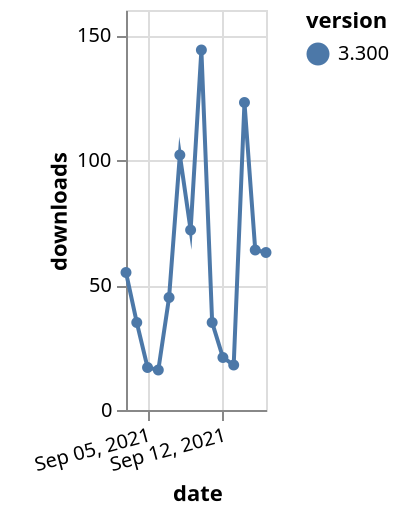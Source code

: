 {"$schema": "https://vega.github.io/schema/vega-lite/v5.json", "description": "A simple bar chart with embedded data.", "data": {"values": [{"date": "2021-09-03", "total": 79056, "delta": 55, "version": "3.300"}, {"date": "2021-09-04", "total": 79091, "delta": 35, "version": "3.300"}, {"date": "2021-09-05", "total": 79108, "delta": 17, "version": "3.300"}, {"date": "2021-09-06", "total": 79124, "delta": 16, "version": "3.300"}, {"date": "2021-09-07", "total": 79169, "delta": 45, "version": "3.300"}, {"date": "2021-09-08", "total": 79271, "delta": 102, "version": "3.300"}, {"date": "2021-09-09", "total": 79343, "delta": 72, "version": "3.300"}, {"date": "2021-09-10", "total": 79487, "delta": 144, "version": "3.300"}, {"date": "2021-09-11", "total": 79522, "delta": 35, "version": "3.300"}, {"date": "2021-09-12", "total": 79543, "delta": 21, "version": "3.300"}, {"date": "2021-09-13", "total": 79561, "delta": 18, "version": "3.300"}, {"date": "2021-09-14", "total": 79684, "delta": 123, "version": "3.300"}, {"date": "2021-09-15", "total": 79748, "delta": 64, "version": "3.300"}, {"date": "2021-09-16", "total": 79811, "delta": 63, "version": "3.300"}]}, "width": "container", "mark": {"type": "line", "point": {"filled": true}}, "encoding": {"x": {"field": "date", "type": "temporal", "timeUnit": "yearmonthdate", "title": "date", "axis": {"labelAngle": -15}}, "y": {"field": "delta", "type": "quantitative", "title": "downloads"}, "color": {"field": "version", "type": "nominal"}, "tooltip": {"field": "delta"}}}